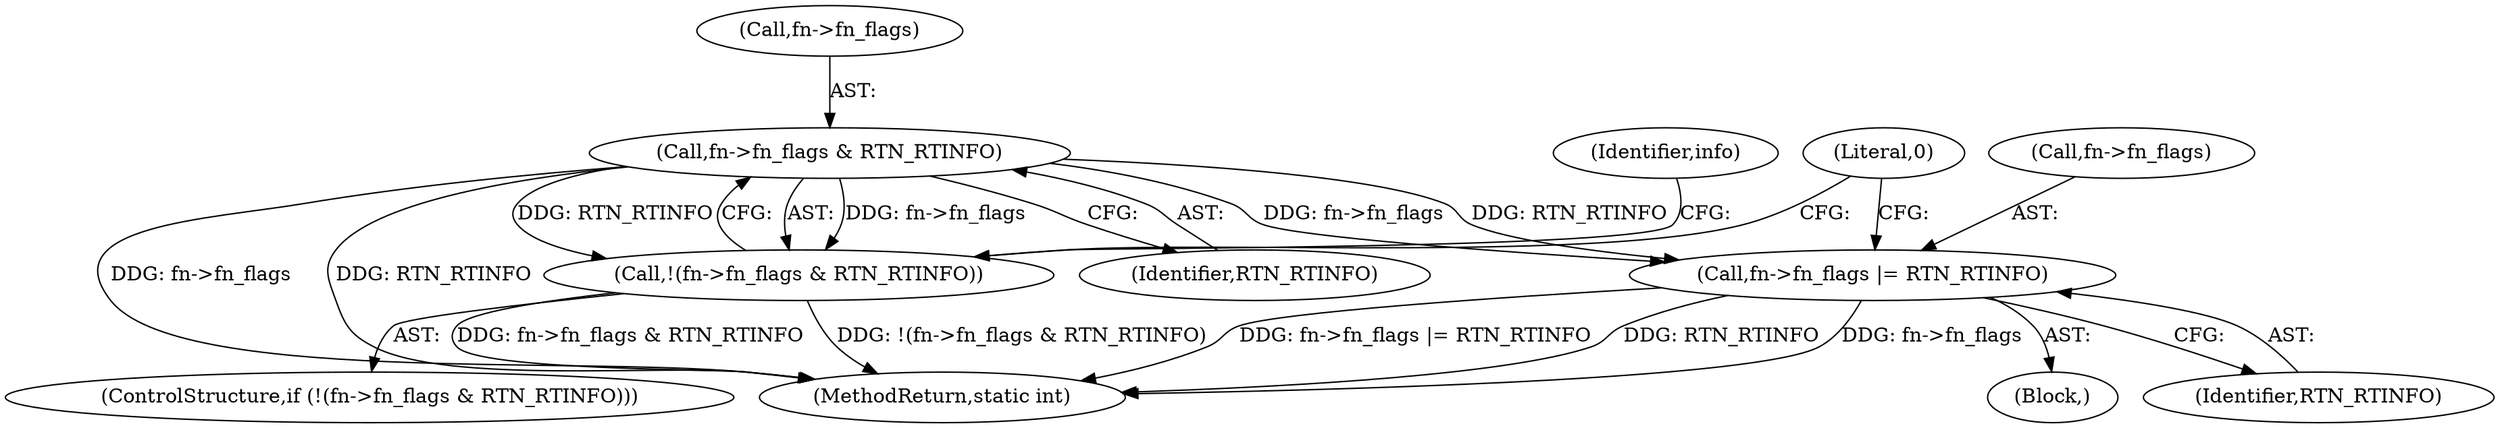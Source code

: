 digraph "0_linux_307f2fb95e9b96b3577916e73d92e104f8f26494@pointer" {
"1000431" [label="(Call,fn->fn_flags & RTN_RTINFO)"];
"1000430" [label="(Call,!(fn->fn_flags & RTN_RTINFO))"];
"1000447" [label="(Call,fn->fn_flags |= RTN_RTINFO)"];
"1000435" [label="(Identifier,RTN_RTINFO)"];
"1000442" [label="(Identifier,info)"];
"1000522" [label="(MethodReturn,static int)"];
"1000447" [label="(Call,fn->fn_flags |= RTN_RTINFO)"];
"1000451" [label="(Identifier,RTN_RTINFO)"];
"1000429" [label="(ControlStructure,if (!(fn->fn_flags & RTN_RTINFO)))"];
"1000436" [label="(Block,)"];
"1000521" [label="(Literal,0)"];
"1000430" [label="(Call,!(fn->fn_flags & RTN_RTINFO))"];
"1000431" [label="(Call,fn->fn_flags & RTN_RTINFO)"];
"1000448" [label="(Call,fn->fn_flags)"];
"1000432" [label="(Call,fn->fn_flags)"];
"1000431" -> "1000430"  [label="AST: "];
"1000431" -> "1000435"  [label="CFG: "];
"1000432" -> "1000431"  [label="AST: "];
"1000435" -> "1000431"  [label="AST: "];
"1000430" -> "1000431"  [label="CFG: "];
"1000431" -> "1000522"  [label="DDG: fn->fn_flags"];
"1000431" -> "1000522"  [label="DDG: RTN_RTINFO"];
"1000431" -> "1000430"  [label="DDG: fn->fn_flags"];
"1000431" -> "1000430"  [label="DDG: RTN_RTINFO"];
"1000431" -> "1000447"  [label="DDG: fn->fn_flags"];
"1000431" -> "1000447"  [label="DDG: RTN_RTINFO"];
"1000430" -> "1000429"  [label="AST: "];
"1000442" -> "1000430"  [label="CFG: "];
"1000521" -> "1000430"  [label="CFG: "];
"1000430" -> "1000522"  [label="DDG: fn->fn_flags & RTN_RTINFO"];
"1000430" -> "1000522"  [label="DDG: !(fn->fn_flags & RTN_RTINFO)"];
"1000447" -> "1000436"  [label="AST: "];
"1000447" -> "1000451"  [label="CFG: "];
"1000448" -> "1000447"  [label="AST: "];
"1000451" -> "1000447"  [label="AST: "];
"1000521" -> "1000447"  [label="CFG: "];
"1000447" -> "1000522"  [label="DDG: fn->fn_flags |= RTN_RTINFO"];
"1000447" -> "1000522"  [label="DDG: RTN_RTINFO"];
"1000447" -> "1000522"  [label="DDG: fn->fn_flags"];
}
